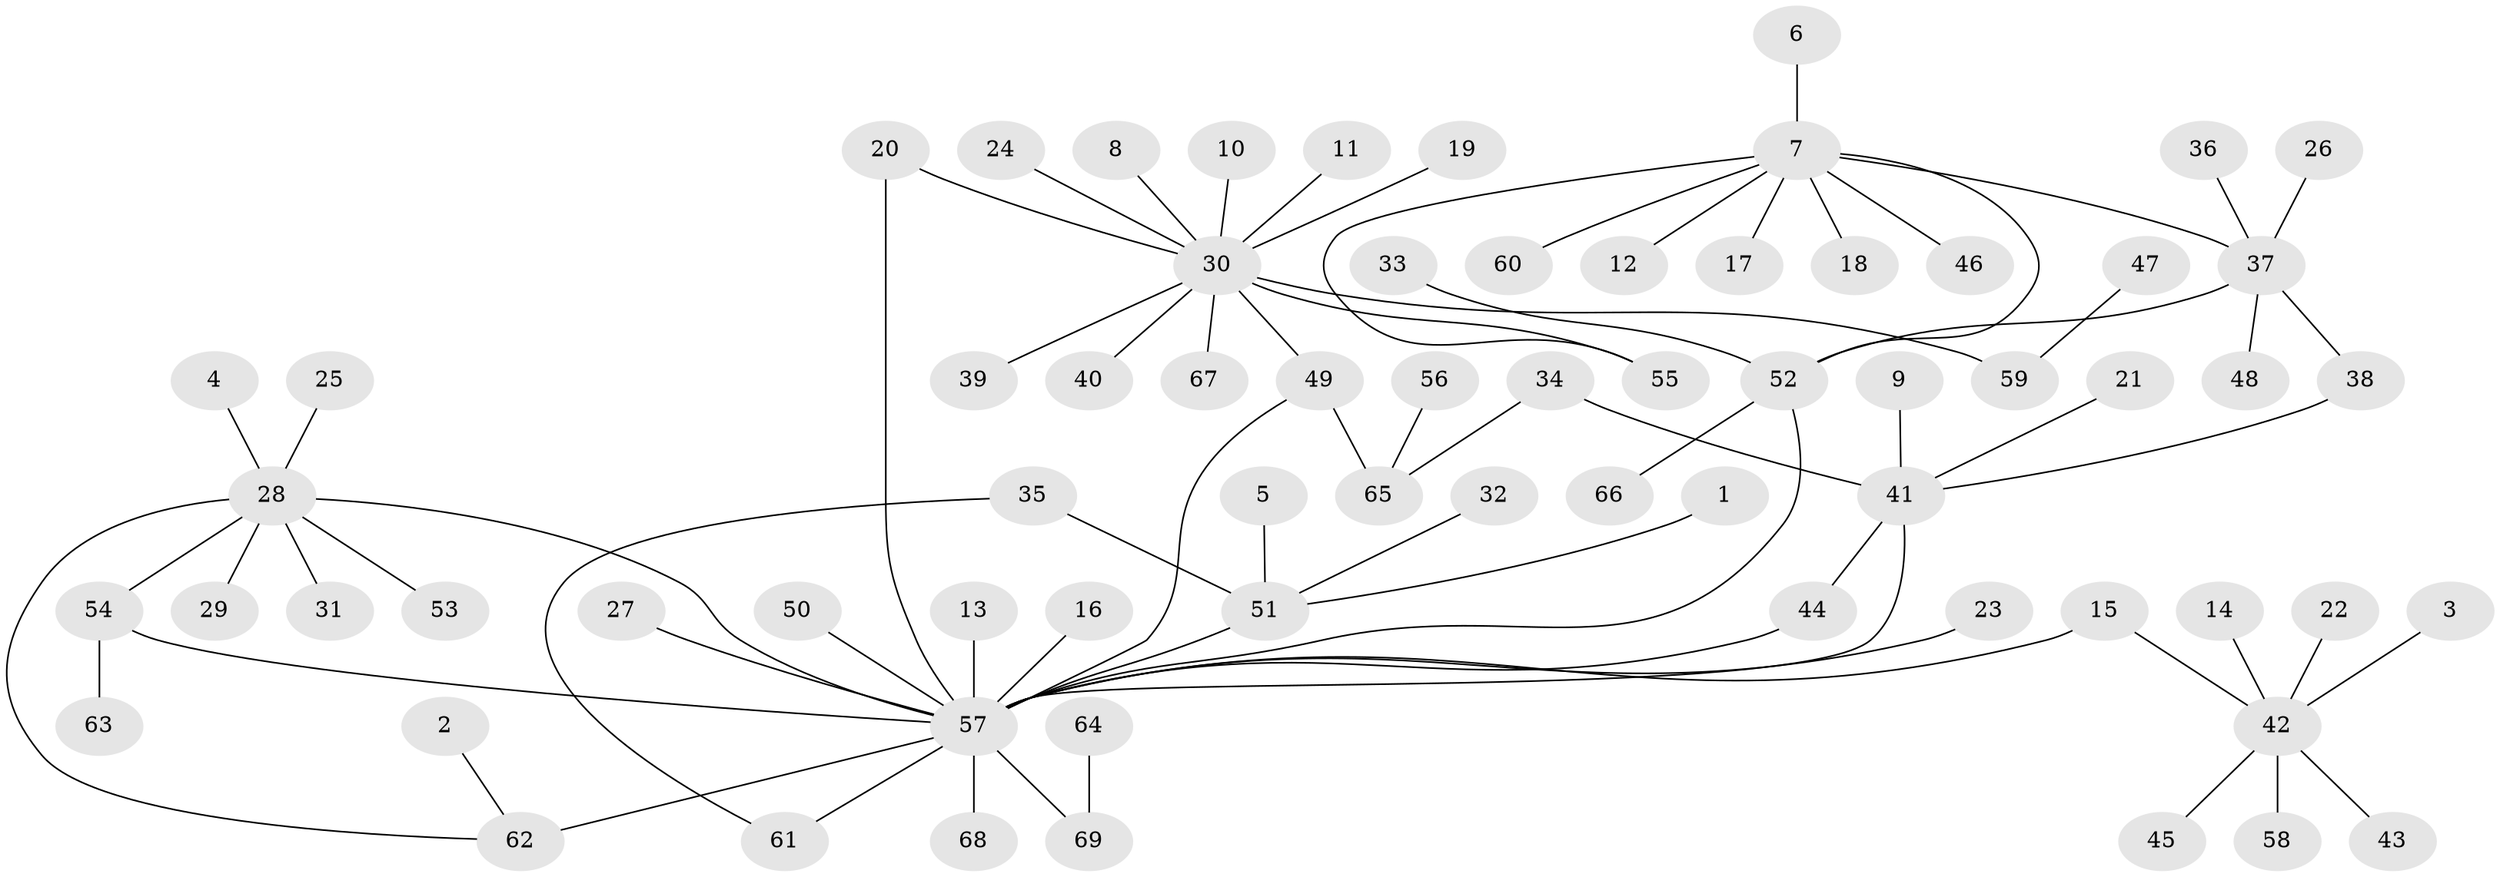 // original degree distribution, {7: 0.007246376811594203, 22: 0.007246376811594203, 1: 0.6304347826086957, 3: 0.07246376811594203, 5: 0.021739130434782608, 8: 0.014492753623188406, 2: 0.18115942028985507, 11: 0.007246376811594203, 9: 0.014492753623188406, 10: 0.007246376811594203, 16: 0.007246376811594203, 4: 0.021739130434782608, 6: 0.007246376811594203}
// Generated by graph-tools (version 1.1) at 2025/36/03/04/25 23:36:46]
// undirected, 69 vertices, 77 edges
graph export_dot {
  node [color=gray90,style=filled];
  1;
  2;
  3;
  4;
  5;
  6;
  7;
  8;
  9;
  10;
  11;
  12;
  13;
  14;
  15;
  16;
  17;
  18;
  19;
  20;
  21;
  22;
  23;
  24;
  25;
  26;
  27;
  28;
  29;
  30;
  31;
  32;
  33;
  34;
  35;
  36;
  37;
  38;
  39;
  40;
  41;
  42;
  43;
  44;
  45;
  46;
  47;
  48;
  49;
  50;
  51;
  52;
  53;
  54;
  55;
  56;
  57;
  58;
  59;
  60;
  61;
  62;
  63;
  64;
  65;
  66;
  67;
  68;
  69;
  1 -- 51 [weight=1.0];
  2 -- 62 [weight=1.0];
  3 -- 42 [weight=1.0];
  4 -- 28 [weight=1.0];
  5 -- 51 [weight=1.0];
  6 -- 7 [weight=1.0];
  7 -- 12 [weight=1.0];
  7 -- 17 [weight=1.0];
  7 -- 18 [weight=1.0];
  7 -- 37 [weight=1.0];
  7 -- 46 [weight=1.0];
  7 -- 52 [weight=1.0];
  7 -- 55 [weight=1.0];
  7 -- 60 [weight=1.0];
  8 -- 30 [weight=1.0];
  9 -- 41 [weight=1.0];
  10 -- 30 [weight=1.0];
  11 -- 30 [weight=1.0];
  13 -- 57 [weight=1.0];
  14 -- 42 [weight=1.0];
  15 -- 42 [weight=1.0];
  15 -- 57 [weight=1.0];
  16 -- 57 [weight=1.0];
  19 -- 30 [weight=1.0];
  20 -- 30 [weight=1.0];
  20 -- 57 [weight=1.0];
  21 -- 41 [weight=1.0];
  22 -- 42 [weight=1.0];
  23 -- 57 [weight=1.0];
  24 -- 30 [weight=1.0];
  25 -- 28 [weight=1.0];
  26 -- 37 [weight=1.0];
  27 -- 57 [weight=1.0];
  28 -- 29 [weight=1.0];
  28 -- 31 [weight=1.0];
  28 -- 53 [weight=1.0];
  28 -- 54 [weight=1.0];
  28 -- 57 [weight=1.0];
  28 -- 62 [weight=1.0];
  30 -- 39 [weight=1.0];
  30 -- 40 [weight=1.0];
  30 -- 49 [weight=2.0];
  30 -- 55 [weight=1.0];
  30 -- 59 [weight=1.0];
  30 -- 67 [weight=1.0];
  32 -- 51 [weight=1.0];
  33 -- 52 [weight=1.0];
  34 -- 41 [weight=1.0];
  34 -- 65 [weight=1.0];
  35 -- 51 [weight=1.0];
  35 -- 61 [weight=1.0];
  36 -- 37 [weight=1.0];
  37 -- 38 [weight=1.0];
  37 -- 48 [weight=1.0];
  37 -- 52 [weight=1.0];
  38 -- 41 [weight=1.0];
  41 -- 44 [weight=1.0];
  41 -- 57 [weight=1.0];
  42 -- 43 [weight=1.0];
  42 -- 45 [weight=1.0];
  42 -- 58 [weight=1.0];
  44 -- 57 [weight=1.0];
  47 -- 59 [weight=1.0];
  49 -- 57 [weight=1.0];
  49 -- 65 [weight=1.0];
  50 -- 57 [weight=1.0];
  51 -- 57 [weight=1.0];
  52 -- 57 [weight=1.0];
  52 -- 66 [weight=1.0];
  54 -- 57 [weight=1.0];
  54 -- 63 [weight=1.0];
  56 -- 65 [weight=1.0];
  57 -- 61 [weight=1.0];
  57 -- 62 [weight=2.0];
  57 -- 68 [weight=1.0];
  57 -- 69 [weight=1.0];
  64 -- 69 [weight=2.0];
}
